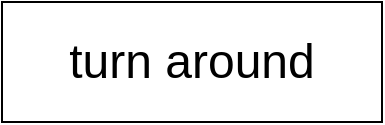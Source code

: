 <mxfile>
    <diagram id="OgWPl_IbGqhNPVelrf2r" name="Page-1">
        <mxGraphModel dx="638" dy="519" grid="1" gridSize="10" guides="1" tooltips="1" connect="1" arrows="1" fold="1" page="1" pageScale="1" pageWidth="850" pageHeight="1100" math="0" shadow="0">
            <root>
                <mxCell id="0"/>
                <mxCell id="1" parent="0"/>
                <mxCell id="2" value="&lt;font style=&quot;font-size: 24px;&quot;&gt;turn around&lt;/font&gt;" style="rounded=0;whiteSpace=wrap;html=1;" vertex="1" parent="1">
                    <mxGeometry x="110" y="130" width="190" height="60" as="geometry"/>
                </mxCell>
            </root>
        </mxGraphModel>
    </diagram>
</mxfile>